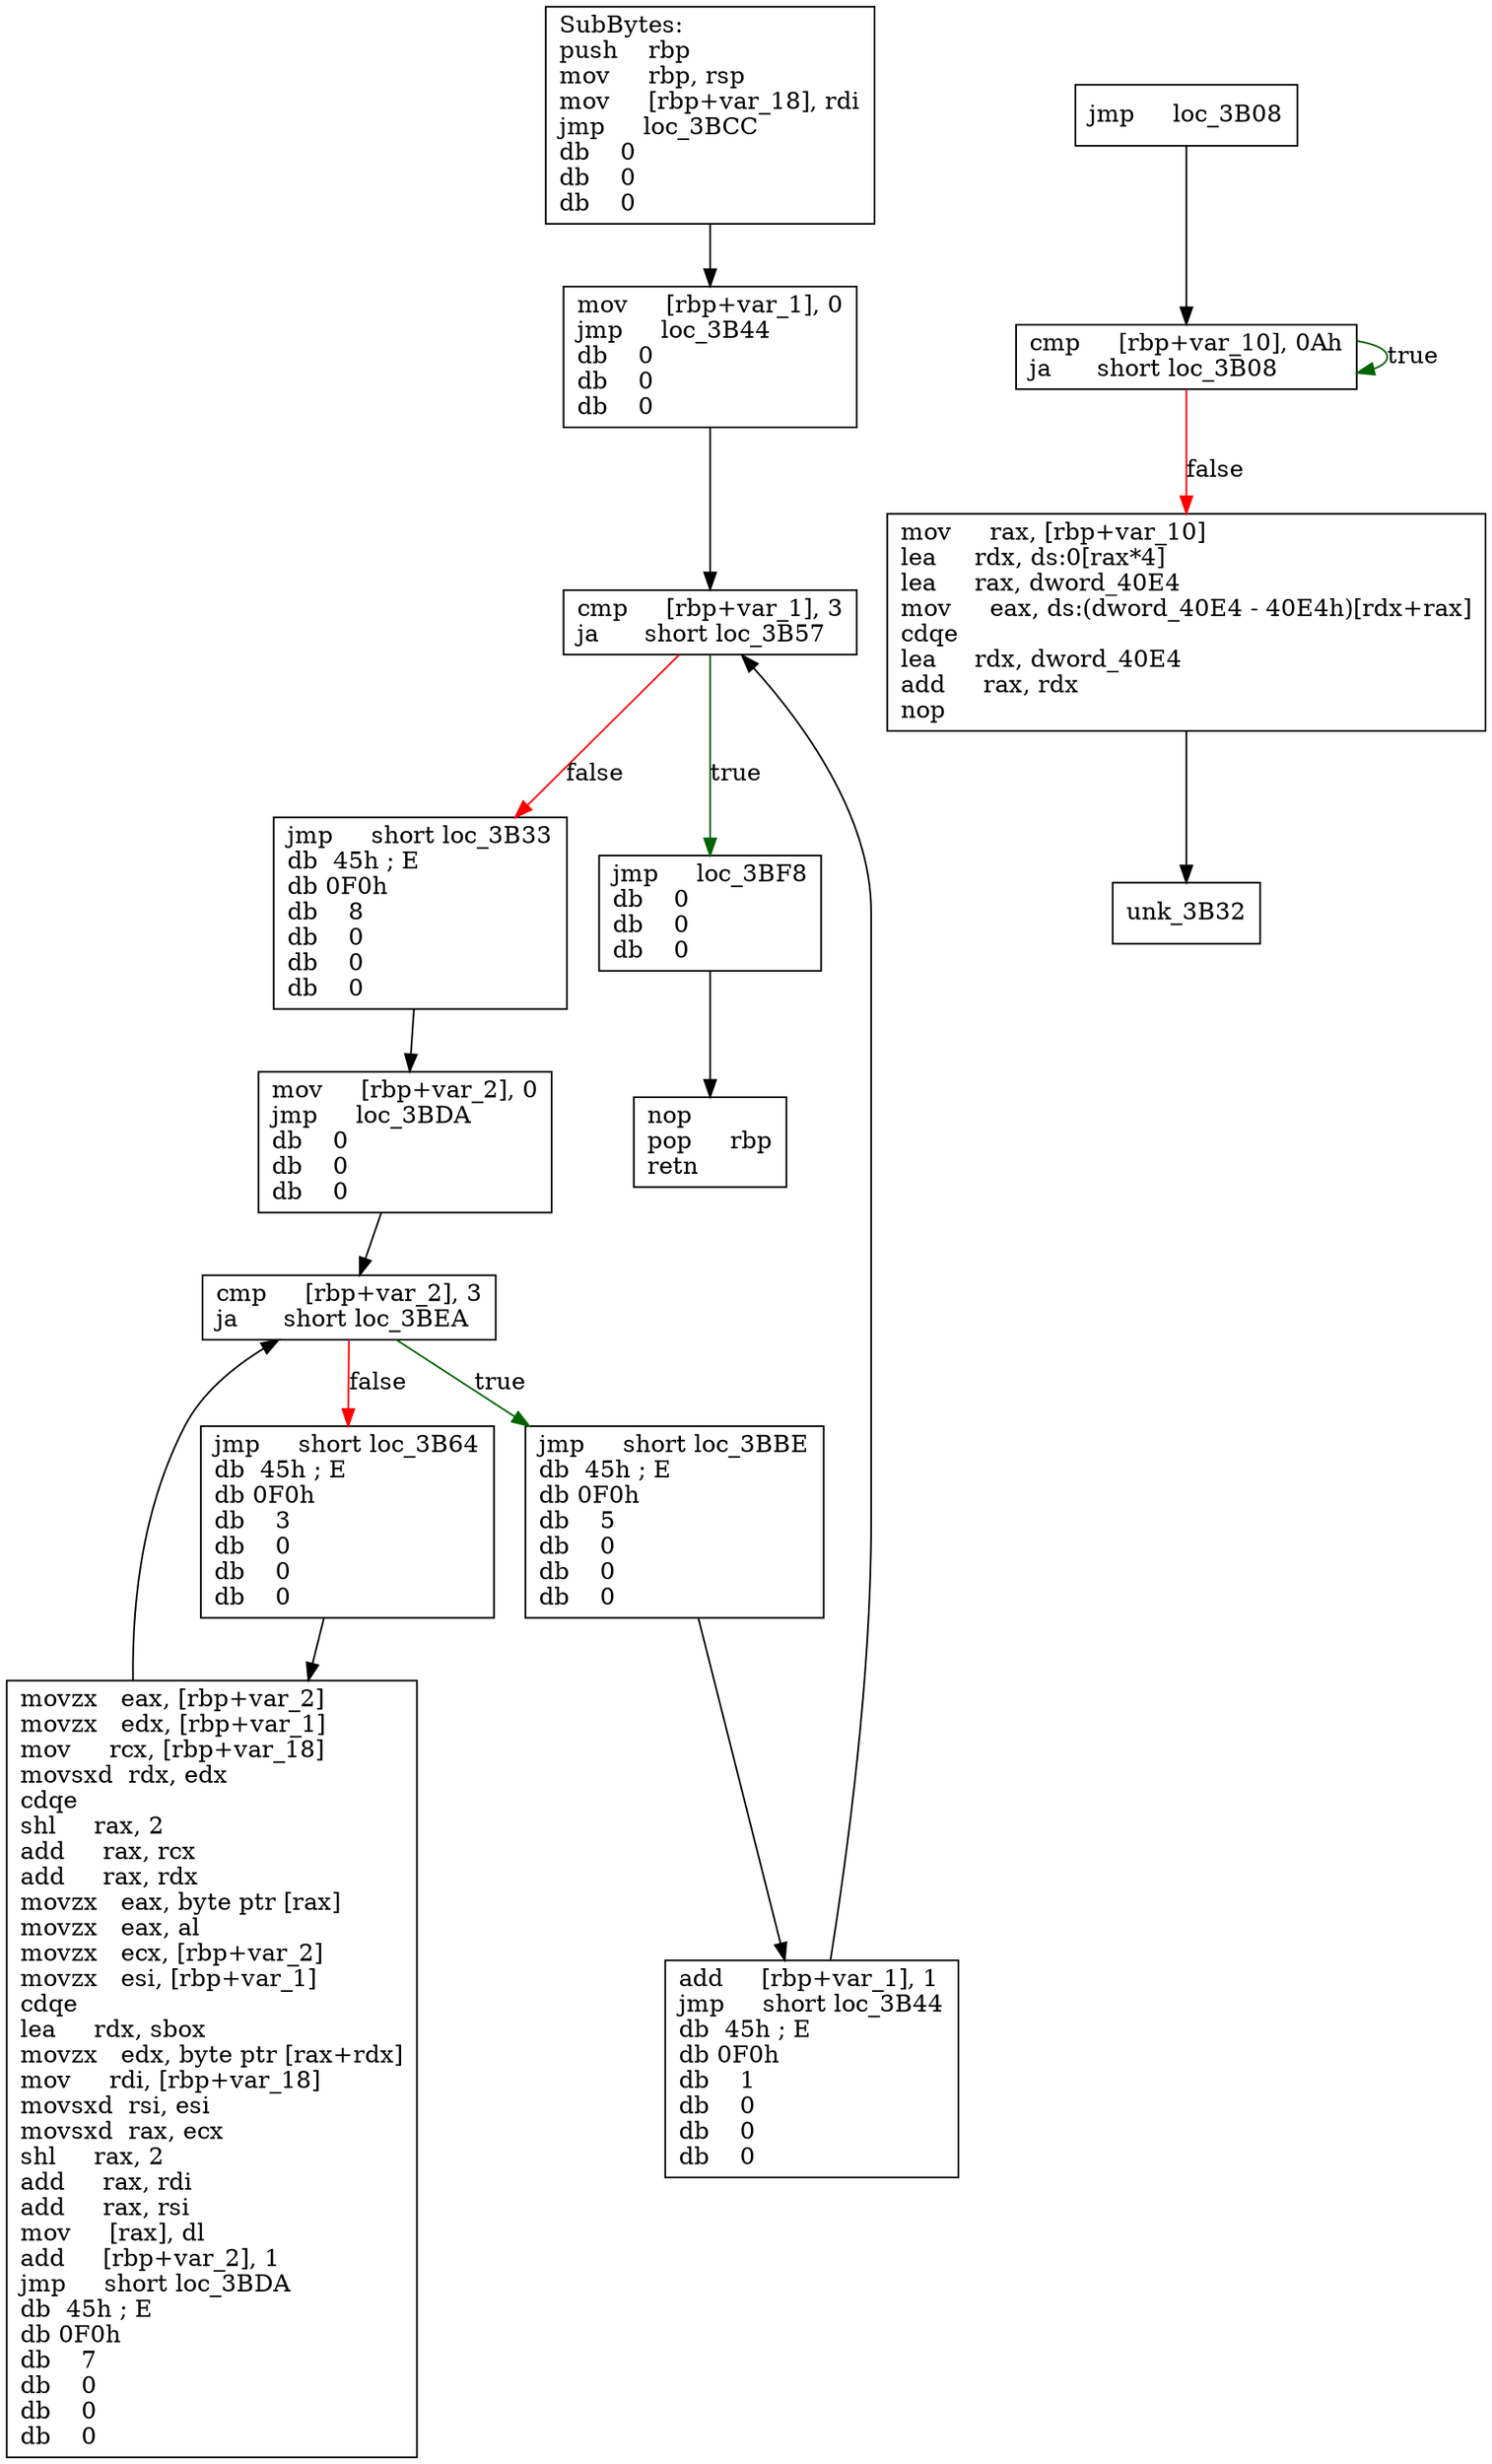 digraph "SubBytes" {
	graph [
	];
	node [
		shape = "box"
	];
	edge [
	];
	"0" [
		label = "SubBytes:\lpush    rbp\lmov     rbp, rsp\lmov     [rbp+var_18], rdi\ljmp     loc_3BCC\ldb    0\ldb    0\ldb    0\l"
	];
	"1" [
		label = "cmp     [rbp+var_10], 0Ah\lja      short loc_3B08\l"
	];
	"2" [
		label = "mov     rax, [rbp+var_10]\llea     rdx, ds:0[rax*4]\llea     rax, dword_40E4\lmov     eax, ds:(dword_40E4 - 40E4h)[rdx+rax]\lcdqe\llea     rdx, dword_40E4\ladd     rax, rdx\lnop\l"
	];
	"3" [
		label = "mov     [rbp+var_2], 0\ljmp     loc_3BDA\ldb    0\ldb    0\ldb    0\l"
	];
	"4" [
		label = "cmp     [rbp+var_1], 3\lja      short loc_3B57\l"
	];
	"5" [
		label = "jmp     short loc_3B33\ldb  45h ; E\ldb 0F0h\ldb    8\ldb    0\ldb    0\ldb    0\l"
	];
	"6" [
		label = "jmp     loc_3BF8\ldb    0\ldb    0\ldb    0\l"
	];
	"7" [
		label = "movzx   eax, [rbp+var_2]\lmovzx   edx, [rbp+var_1]\lmov     rcx, [rbp+var_18]\lmovsxd  rdx, edx\lcdqe\lshl     rax, 2\ladd     rax, rcx\ladd     rax, rdx\lmovzx   eax, byte ptr [rax]\lmovzx   eax, al\lmovzx   ecx, [rbp+var_2]\lmovzx   esi, [rbp+var_1]\lcdqe\llea     rdx, sbox\lmovzx   edx, byte ptr [rax+rdx]\lmov     rdi, [rbp+var_18]\lmovsxd  rsi, esi\lmovsxd  rax, ecx\lshl     rax, 2\ladd     rax, rdi\ladd     rax, rsi\lmov     [rax], dl\ladd     [rbp+var_2], 1\ljmp     short loc_3BDA\ldb  45h ; E\ldb 0F0h\ldb    7\ldb    0\ldb    0\ldb    0\l"
	];
	"8" [
		label = "add     [rbp+var_1], 1\ljmp     short loc_3B44\ldb  45h ; E\ldb 0F0h\ldb    1\ldb    0\ldb    0\ldb    0\l"
	];
	"9" [
		label = "mov     [rbp+var_1], 0\ljmp     loc_3B44\ldb    0\ldb    0\ldb    0\l"
	];
	"10" [
		label = "cmp     [rbp+var_2], 3\lja      short loc_3BEA\l"
	];
	"11" [
		label = "jmp     short loc_3B64\ldb  45h ; E\ldb 0F0h\ldb    3\ldb    0\ldb    0\ldb    0\l"
	];
	"12" [
		label = "jmp     short loc_3BBE\ldb  45h ; E\ldb 0F0h\ldb    5\ldb    0\ldb    0\ldb    0\l"
	];
	"13" [
		label = "jmp     loc_3B08\l"
	];
	"14" [
		label = "nop\lpop     rbp\lretn\l"
	];
	"15" [
		label = "unk_3B32\l"
	];
// node 0
	"0" -> "9" [ ];
// node 1
	"1" -> "2" [ label = "false", color = red ];
	"1" -> "1" [ label = "true", color = darkgreen ];
// node 2
	"2" -> "15" [ ];
// node 3
	"3" -> "10" [ ];
// node 4
	"4" -> "5" [ label = "false", color = red ];
	"4" -> "6" [ label = "true", color = darkgreen ];
// node 5
	"5" -> "3" [ ];
// node 6
	"6" -> "14" [ ];
// node 7
	"7" -> "10" [ ];
// node 8
	"8" -> "4" [ ];
// node 9
	"9" -> "4" [ ];
// node 10
	"10" -> "11" [ label = "false", color = red ];
	"10" -> "12" [ label = "true", color = darkgreen ];
// node 11
	"11" -> "7" [ ];
// node 12
	"12" -> "8" [ ];
// node 13
	"13" -> "1" [ ];
// node 14
// node 15
}
